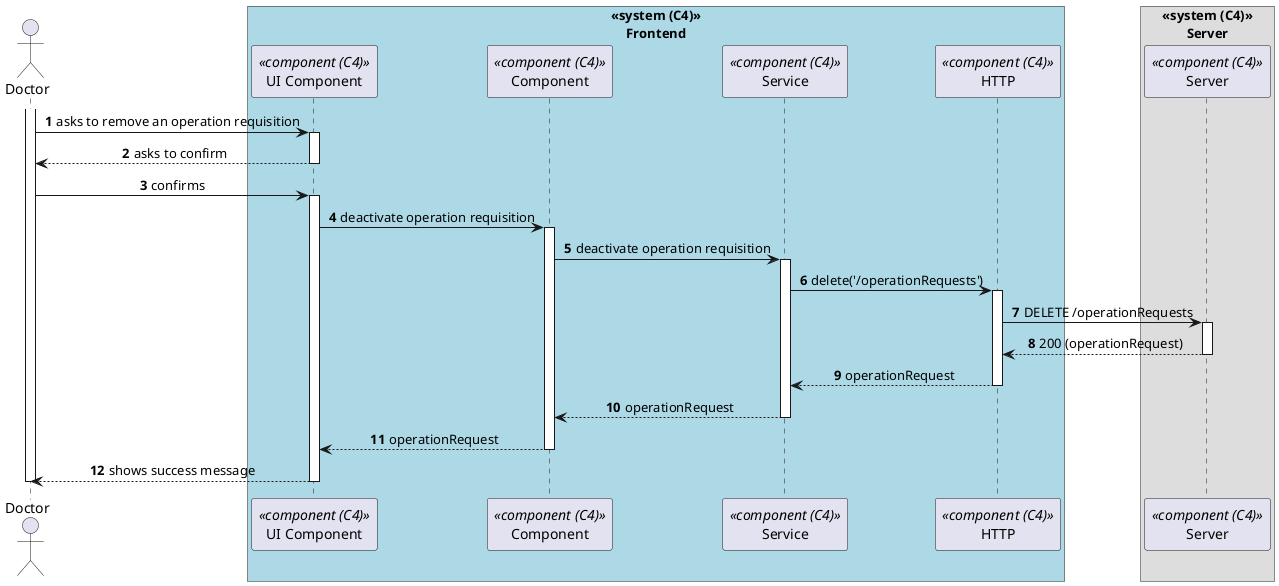 @startuml process-view
autonumber
skinparam DefaultTextAlignment center
actor Doctor as "Doctor"
box "<<system (C4)>>\nFrontend"#LightBlue
    participant ComponentUI as "UI Component" <<component (C4)>>
    participant Component as "Component" <<component (C4)>>
    participant SRV as "Service" <<component (C4)>>
    participant HTTP as "HTTP" <<component (C4)>>
end box

box "<<system (C4)>>\nServer"
  participant Server as "Server" <<component (C4)>>
end box

activate Doctor
    Doctor -> ComponentUI : asks to remove an operation requisition
    activate ComponentUI
        ComponentUI --> Doctor : asks to confirm
    deactivate ComponentUI
    Doctor -> ComponentUI : confirms
    activate ComponentUI
        ComponentUI -> Component : deactivate operation requisition
        activate Component     
            Component -> SRV : deactivate operation requisition
            activate SRV
                SRV -> HTTP : delete('/operationRequests')
                activate HTTP
                    HTTP -> Server : DELETE /operationRequests
                    activate Server
                        Server --> HTTP : 200 (operationRequest)
                    deactivate Server
                    HTTP --> SRV : operationRequest
                deactivate HTTP
                SRV --> Component : operationRequest
            deactivate SRV
            Component --> ComponentUI : operationRequest
        deactivate Component
    Doctor <-- ComponentUI : shows success message
    deactivate ComponentUI
deactivate Doctor

@enduml